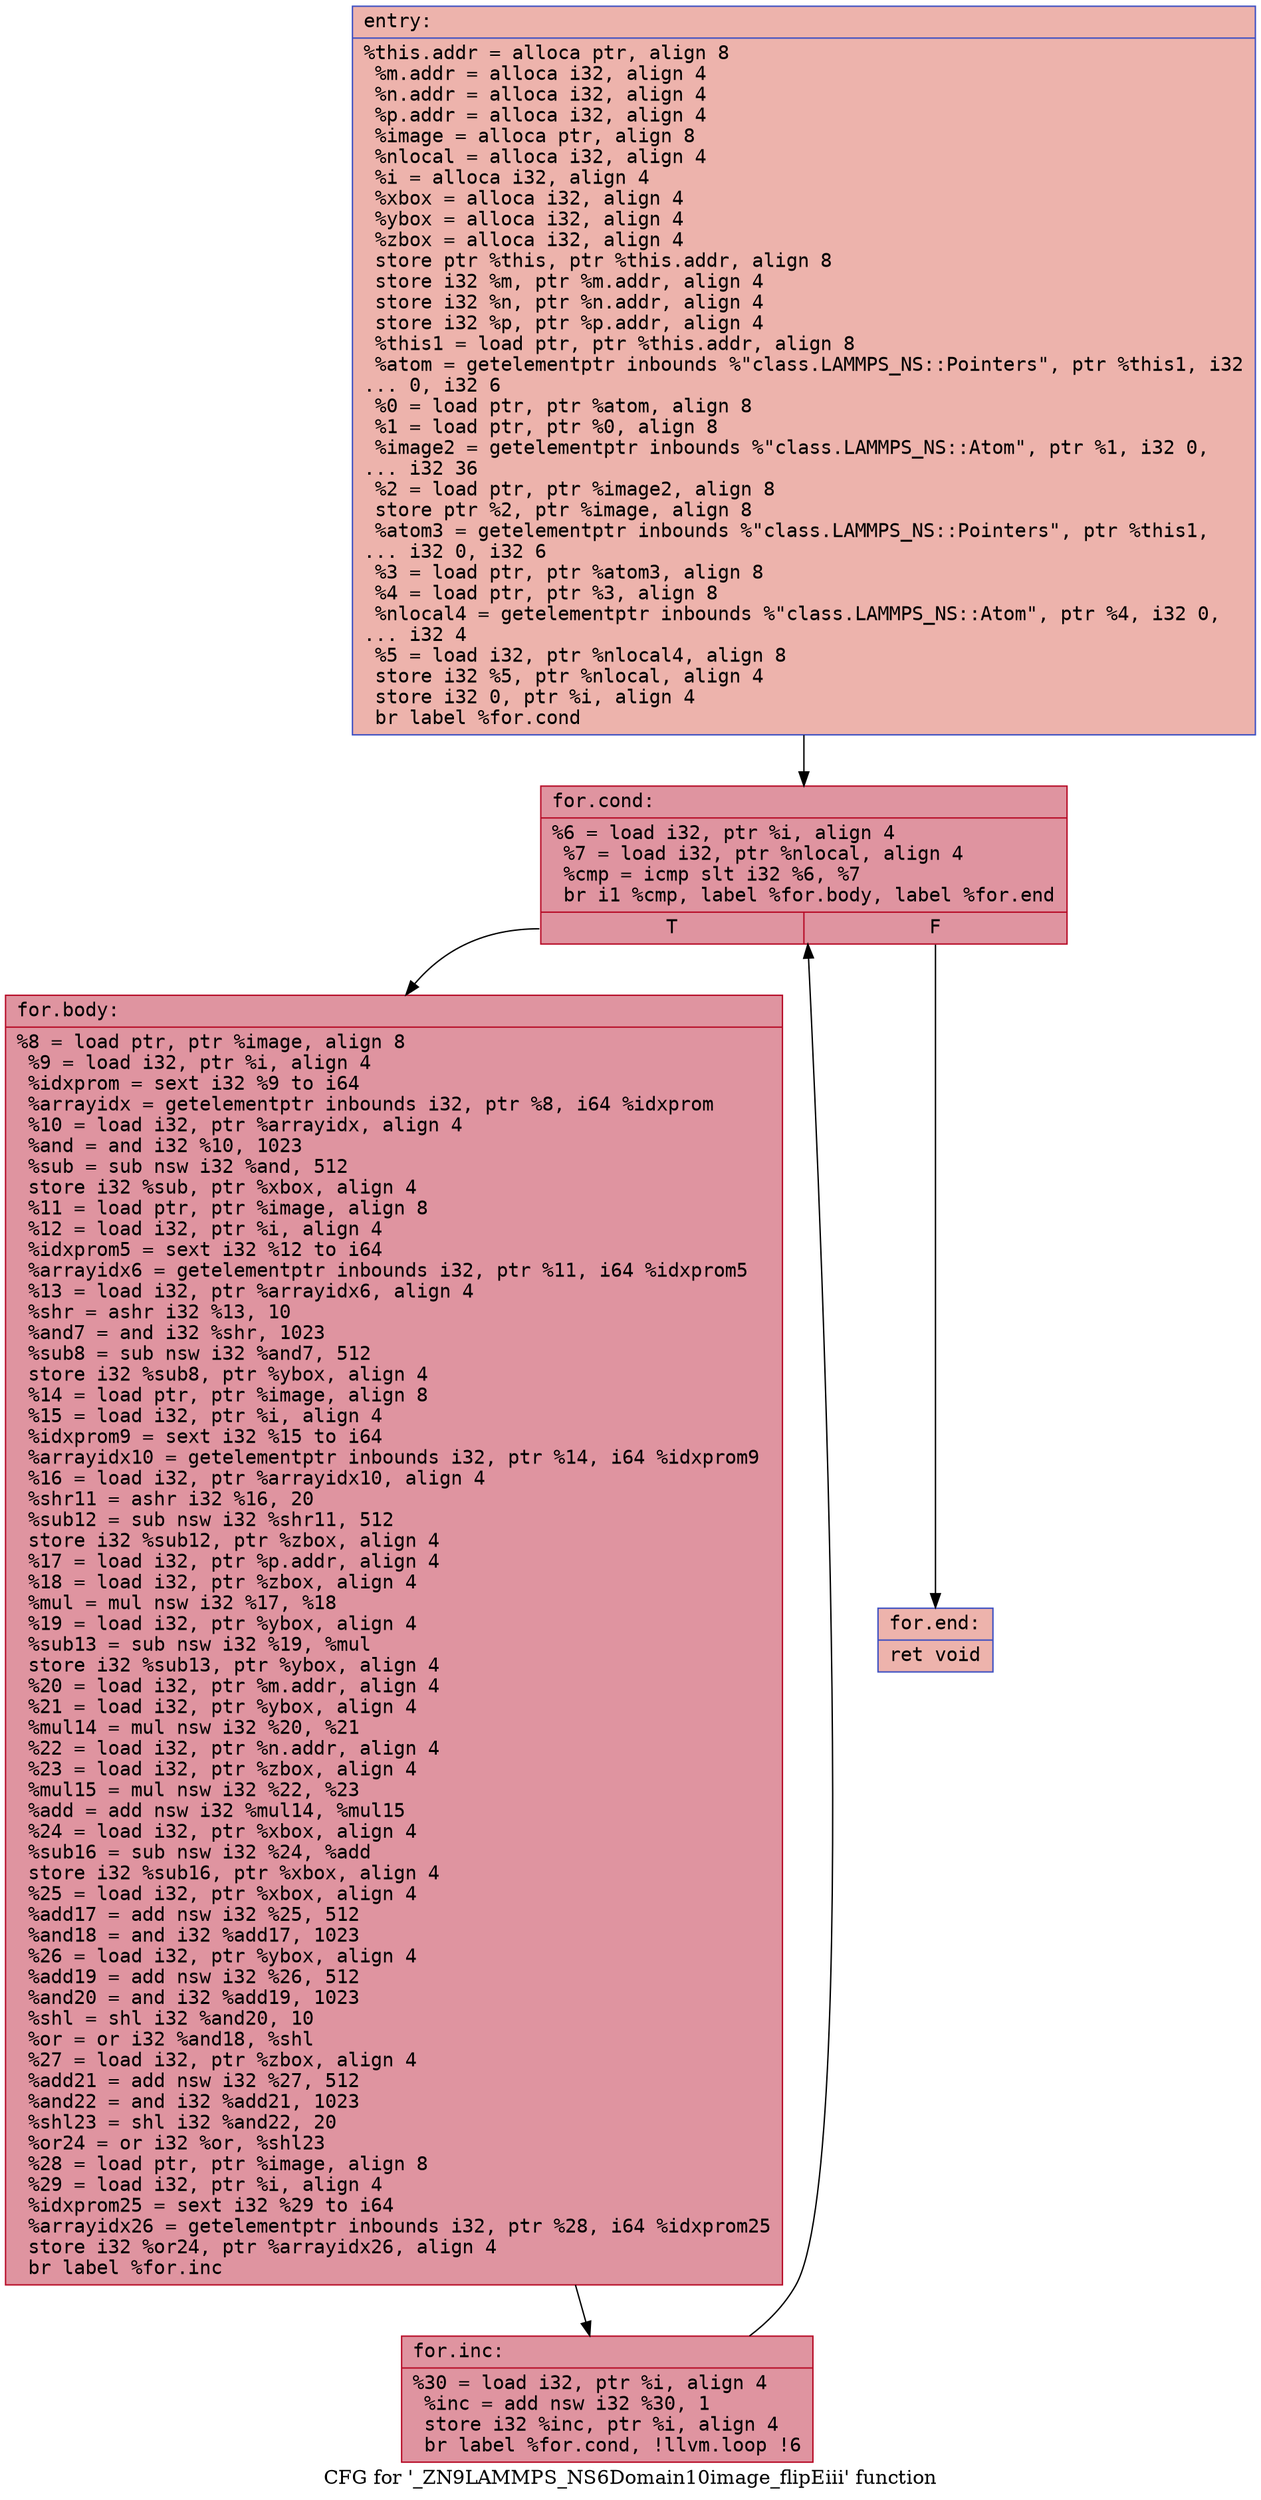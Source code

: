 digraph "CFG for '_ZN9LAMMPS_NS6Domain10image_flipEiii' function" {
	label="CFG for '_ZN9LAMMPS_NS6Domain10image_flipEiii' function";

	Node0x561837d98630 [shape=record,color="#3d50c3ff", style=filled, fillcolor="#d6524470" fontname="Courier",label="{entry:\l|  %this.addr = alloca ptr, align 8\l  %m.addr = alloca i32, align 4\l  %n.addr = alloca i32, align 4\l  %p.addr = alloca i32, align 4\l  %image = alloca ptr, align 8\l  %nlocal = alloca i32, align 4\l  %i = alloca i32, align 4\l  %xbox = alloca i32, align 4\l  %ybox = alloca i32, align 4\l  %zbox = alloca i32, align 4\l  store ptr %this, ptr %this.addr, align 8\l  store i32 %m, ptr %m.addr, align 4\l  store i32 %n, ptr %n.addr, align 4\l  store i32 %p, ptr %p.addr, align 4\l  %this1 = load ptr, ptr %this.addr, align 8\l  %atom = getelementptr inbounds %\"class.LAMMPS_NS::Pointers\", ptr %this1, i32\l... 0, i32 6\l  %0 = load ptr, ptr %atom, align 8\l  %1 = load ptr, ptr %0, align 8\l  %image2 = getelementptr inbounds %\"class.LAMMPS_NS::Atom\", ptr %1, i32 0,\l... i32 36\l  %2 = load ptr, ptr %image2, align 8\l  store ptr %2, ptr %image, align 8\l  %atom3 = getelementptr inbounds %\"class.LAMMPS_NS::Pointers\", ptr %this1,\l... i32 0, i32 6\l  %3 = load ptr, ptr %atom3, align 8\l  %4 = load ptr, ptr %3, align 8\l  %nlocal4 = getelementptr inbounds %\"class.LAMMPS_NS::Atom\", ptr %4, i32 0,\l... i32 4\l  %5 = load i32, ptr %nlocal4, align 8\l  store i32 %5, ptr %nlocal, align 4\l  store i32 0, ptr %i, align 4\l  br label %for.cond\l}"];
	Node0x561837d98630 -> Node0x561837d999c0[tooltip="entry -> for.cond\nProbability 100.00%" ];
	Node0x561837d999c0 [shape=record,color="#b70d28ff", style=filled, fillcolor="#b70d2870" fontname="Courier",label="{for.cond:\l|  %6 = load i32, ptr %i, align 4\l  %7 = load i32, ptr %nlocal, align 4\l  %cmp = icmp slt i32 %6, %7\l  br i1 %cmp, label %for.body, label %for.end\l|{<s0>T|<s1>F}}"];
	Node0x561837d999c0:s0 -> Node0x561837d99c30[tooltip="for.cond -> for.body\nProbability 96.88%" ];
	Node0x561837d999c0:s1 -> Node0x561837d99cb0[tooltip="for.cond -> for.end\nProbability 3.12%" ];
	Node0x561837d99c30 [shape=record,color="#b70d28ff", style=filled, fillcolor="#b70d2870" fontname="Courier",label="{for.body:\l|  %8 = load ptr, ptr %image, align 8\l  %9 = load i32, ptr %i, align 4\l  %idxprom = sext i32 %9 to i64\l  %arrayidx = getelementptr inbounds i32, ptr %8, i64 %idxprom\l  %10 = load i32, ptr %arrayidx, align 4\l  %and = and i32 %10, 1023\l  %sub = sub nsw i32 %and, 512\l  store i32 %sub, ptr %xbox, align 4\l  %11 = load ptr, ptr %image, align 8\l  %12 = load i32, ptr %i, align 4\l  %idxprom5 = sext i32 %12 to i64\l  %arrayidx6 = getelementptr inbounds i32, ptr %11, i64 %idxprom5\l  %13 = load i32, ptr %arrayidx6, align 4\l  %shr = ashr i32 %13, 10\l  %and7 = and i32 %shr, 1023\l  %sub8 = sub nsw i32 %and7, 512\l  store i32 %sub8, ptr %ybox, align 4\l  %14 = load ptr, ptr %image, align 8\l  %15 = load i32, ptr %i, align 4\l  %idxprom9 = sext i32 %15 to i64\l  %arrayidx10 = getelementptr inbounds i32, ptr %14, i64 %idxprom9\l  %16 = load i32, ptr %arrayidx10, align 4\l  %shr11 = ashr i32 %16, 20\l  %sub12 = sub nsw i32 %shr11, 512\l  store i32 %sub12, ptr %zbox, align 4\l  %17 = load i32, ptr %p.addr, align 4\l  %18 = load i32, ptr %zbox, align 4\l  %mul = mul nsw i32 %17, %18\l  %19 = load i32, ptr %ybox, align 4\l  %sub13 = sub nsw i32 %19, %mul\l  store i32 %sub13, ptr %ybox, align 4\l  %20 = load i32, ptr %m.addr, align 4\l  %21 = load i32, ptr %ybox, align 4\l  %mul14 = mul nsw i32 %20, %21\l  %22 = load i32, ptr %n.addr, align 4\l  %23 = load i32, ptr %zbox, align 4\l  %mul15 = mul nsw i32 %22, %23\l  %add = add nsw i32 %mul14, %mul15\l  %24 = load i32, ptr %xbox, align 4\l  %sub16 = sub nsw i32 %24, %add\l  store i32 %sub16, ptr %xbox, align 4\l  %25 = load i32, ptr %xbox, align 4\l  %add17 = add nsw i32 %25, 512\l  %and18 = and i32 %add17, 1023\l  %26 = load i32, ptr %ybox, align 4\l  %add19 = add nsw i32 %26, 512\l  %and20 = and i32 %add19, 1023\l  %shl = shl i32 %and20, 10\l  %or = or i32 %and18, %shl\l  %27 = load i32, ptr %zbox, align 4\l  %add21 = add nsw i32 %27, 512\l  %and22 = and i32 %add21, 1023\l  %shl23 = shl i32 %and22, 20\l  %or24 = or i32 %or, %shl23\l  %28 = load ptr, ptr %image, align 8\l  %29 = load i32, ptr %i, align 4\l  %idxprom25 = sext i32 %29 to i64\l  %arrayidx26 = getelementptr inbounds i32, ptr %28, i64 %idxprom25\l  store i32 %or24, ptr %arrayidx26, align 4\l  br label %for.inc\l}"];
	Node0x561837d99c30 -> Node0x561837d9c6a0[tooltip="for.body -> for.inc\nProbability 100.00%" ];
	Node0x561837d9c6a0 [shape=record,color="#b70d28ff", style=filled, fillcolor="#b70d2870" fontname="Courier",label="{for.inc:\l|  %30 = load i32, ptr %i, align 4\l  %inc = add nsw i32 %30, 1\l  store i32 %inc, ptr %i, align 4\l  br label %for.cond, !llvm.loop !6\l}"];
	Node0x561837d9c6a0 -> Node0x561837d999c0[tooltip="for.inc -> for.cond\nProbability 100.00%" ];
	Node0x561837d99cb0 [shape=record,color="#3d50c3ff", style=filled, fillcolor="#d6524470" fontname="Courier",label="{for.end:\l|  ret void\l}"];
}
